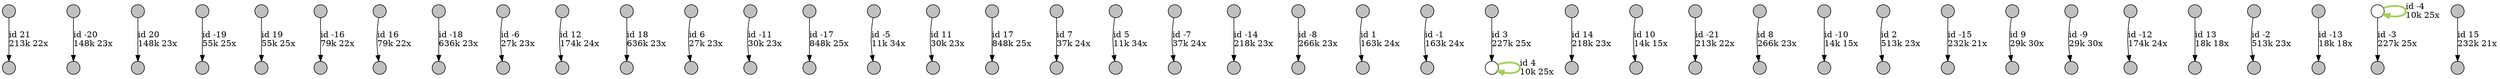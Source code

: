 digraph {
nodesep = 0.5;
node [shape = circle, label = "", height = 0.3];
"0" [style = "filled", fillcolor = "grey"];
"1" [style = "filled", fillcolor = "grey"];
"2" [style = "filled", fillcolor = "grey"];
"3" [style = "filled", fillcolor = "grey"];
"4" [style = "filled", fillcolor = "grey"];
"5" [style = "filled", fillcolor = "grey"];
"6" [style = "filled", fillcolor = "grey"];
"7" [style = "filled", fillcolor = "grey"];
"8" [style = "filled", fillcolor = "grey"];
"9" [style = "filled", fillcolor = "grey"];
"10" [style = "filled", fillcolor = "grey"];
"11" [style = "filled", fillcolor = "grey"];
"12" [style = "filled", fillcolor = "grey"];
"13" [style = "filled", fillcolor = "grey"];
"14" [style = "filled", fillcolor = "grey"];
"15" [style = "filled", fillcolor = "grey"];
"16" [style = "filled", fillcolor = "grey"];
"17" [style = "filled", fillcolor = "grey"];
"18" [style = "filled", fillcolor = "grey"];
"19" [style = "filled", fillcolor = "grey"];
"20" [style = "filled", fillcolor = "grey"];
"21" [style = "filled", fillcolor = "grey"];
"22" [style = "filled", fillcolor = "grey"];
"23" [style = "filled", fillcolor = "grey"];
"24" [style = "filled", fillcolor = "grey"];
"25" [style = "filled", fillcolor = "grey"];
"26" [style = "filled", fillcolor = "grey"];
"27" [style = "filled", fillcolor = "grey"];
"28" [style = "filled", fillcolor = "grey"];
"29" [style = "filled", fillcolor = "grey"];
"30" [style = "filled", fillcolor = "grey"];
"31" [style = "filled", fillcolor = "grey"];
"32" [style = "filled", fillcolor = "grey"];
"33" [style = "filled", fillcolor = "grey"];
"34" [style = "filled", fillcolor = "grey"];
"35" [style = "filled", fillcolor = "grey"];
"36" [style = "filled", fillcolor = "grey"];
"37" [style = "filled", fillcolor = "grey"];
"38" [style = "filled", fillcolor = "grey"];
"39" [style = "filled", fillcolor = "grey"];
"40" [style = "filled", fillcolor = "grey"];
"41" [style = "filled", fillcolor = "grey"];
"42" [style = "filled", fillcolor = "grey"];
"43" [style = "filled", fillcolor = "grey"];
"44" [style = "filled", fillcolor = "grey"];
"45" [style = "filled", fillcolor = "grey"];
"46" [style = "filled", fillcolor = "grey"];
"47" [style = "filled", fillcolor = "grey"];
"48" [style = "filled", fillcolor = "grey"];
"49" [style = "filled", fillcolor = "grey"];
"50" [style = "filled", fillcolor = "grey"];
"51" [style = "filled", fillcolor = "grey"];
"52" [style = "filled", fillcolor = "grey"];
"53" [style = "filled", fillcolor = "grey"];
"54" [style = "filled", fillcolor = "grey"];
"55" [style = "filled", fillcolor = "grey"];
"56" [style = "filled", fillcolor = "grey"];
"57" [style = "filled", fillcolor = "grey"];
"58" [style = "filled", fillcolor = "grey"];
"59" [style = "filled", fillcolor = "grey"];
"60" [style = "filled", fillcolor = "grey"];
"61" [style = "filled", fillcolor = "grey"];
"62" [style = "filled", fillcolor = "grey"];
"63" [style = "filled", fillcolor = "grey"];
"64" [style = "filled", fillcolor = "grey"];
"65" [style = "filled", fillcolor = "grey"];
"66" [style = "filled", fillcolor = "grey"];
"67" [style = "filled", fillcolor = "grey"];
"68" [style = "filled", fillcolor = "grey"];
"69" [style = "filled", fillcolor = "grey"];
"70" [style = "filled", fillcolor = "grey"];
"71" [style = "filled", fillcolor = "grey"];
"72" [style = "filled", fillcolor = "grey"];
"73" [style = "filled", fillcolor = "grey"];
"74" [style = "filled", fillcolor = "grey"];
"75" [style = "filled", fillcolor = "grey"];
"76" [style = "filled", fillcolor = "grey"];
"77" [style = "filled", fillcolor = "grey"];
"31" -> "37" [label = "id 1\l163k 24x", color = "black"] ;
"34" -> "64" [label = "id -1\l163k 24x", color = "black"] ;
"48" -> "66" [label = "id 2\l513k 23x", color = "black"] ;
"68" -> "70" [label = "id -2\l513k 23x", color = "black"] ;
"35" -> "78" [label = "id 3\l227k 25x", color = "black"] ;
"79" -> "72" [label = "id -3\l227k 25x", color = "black"] ;
"78" -> "78" [label = "id 4\l10k 25x", color = "darkolivegreen3" , penwidth = 3] ;
"79" -> "79" [label = "id -4\l10k 25x", color = "darkolivegreen3" , penwidth = 3] ;
"45" -> "21" [label = "id 5\l11k 34x", color = "black"] ;
"17" -> "30" [label = "id -5\l11k 34x", color = "black"] ;
"14" -> "41" [label = "id 6\l27k 23x", color = "black"] ;
"11" -> "27" [label = "id -6\l27k 23x", color = "black"] ;
"20" -> "33" [label = "id 7\l37k 24x", color = "black"] ;
"29" -> "23" [label = "id -7\l37k 24x", color = "black"] ;
"42" -> "47" [label = "id 8\l266k 23x", color = "black"] ;
"26" -> "50" [label = "id -8\l266k 23x", color = "black"] ;
"53" -> "54" [label = "id 9\l29k 30x", color = "black"] ;
"56" -> "57" [label = "id -9\l29k 30x", color = "black"] ;
"38" -> "43" [label = "id 10\l14k 15x", color = "black"] ;
"59" -> "46" [label = "id -10\l14k 15x", color = "black"] ;
"60" -> "18" [label = "id 11\l30k 23x", color = "black"] ;
"32" -> "15" [label = "id -11\l30k 23x", color = "black"] ;
"61" -> "12" [label = "id 12\l174k 24x", color = "black"] ;
"62" -> "63" [label = "id -12\l174k 24x", color = "black"] ;
"65" -> "67" [label = "id 13\l18k 18x", color = "black"] ;
"69" -> "71" [label = "id -13\l18k 18x", color = "black"] ;
"36" -> "49" [label = "id 14\l218k 23x", color = "black"] ;
"24" -> "73" [label = "id -14\l218k 23x", color = "black"] ;
"74" -> "75" [label = "id 15\l232k 21x", color = "black"] ;
"51" -> "76" [label = "id -15\l232k 21x", color = "black"] ;
"77" -> "9" [label = "id 16\l79k 22x", color = "black"] ;
"8" -> "7" [label = "id -16\l79k 22x", color = "black"] ;
"44" -> "19" [label = "id 17\l848k 25x", color = "black"] ;
"16" -> "28" [label = "id -17\l848k 25x", color = "black"] ;
"13" -> "40" [label = "id 18\l636k 23x", color = "black"] ;
"10" -> "25" [label = "id -18\l636k 23x", color = "black"] ;
"6" -> "5" [label = "id 19\l55k 25x", color = "black"] ;
"4" -> "3" [label = "id -19\l55k 25x", color = "black"] ;
"2" -> "52" [label = "id 20\l148k 23x", color = "black"] ;
"1" -> "55" [label = "id -20\l148k 23x", color = "black"] ;
"0" -> "22" [label = "id 21\l213k 22x", color = "black"] ;
"39" -> "58" [label = "id -21\l213k 22x", color = "black"] ;
}
